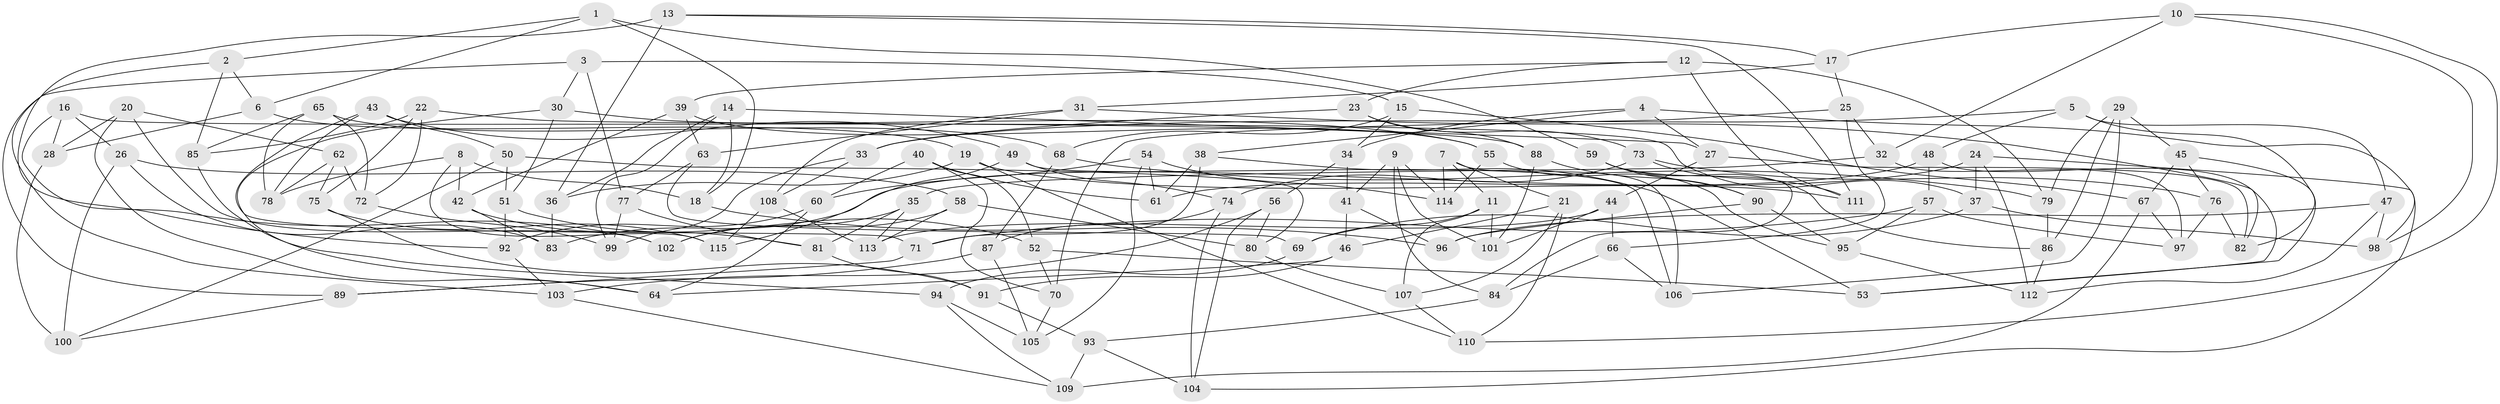 // coarse degree distribution, {6: 0.20588235294117646, 17: 0.029411764705882353, 10: 0.08823529411764706, 9: 0.11764705882352941, 5: 0.058823529411764705, 8: 0.029411764705882353, 12: 0.058823529411764705, 13: 0.029411764705882353, 4: 0.20588235294117646, 7: 0.08823529411764706, 16: 0.029411764705882353, 11: 0.029411764705882353, 2: 0.029411764705882353}
// Generated by graph-tools (version 1.1) at 2025/20/03/04/25 18:20:54]
// undirected, 115 vertices, 230 edges
graph export_dot {
graph [start="1"]
  node [color=gray90,style=filled];
  1;
  2;
  3;
  4;
  5;
  6;
  7;
  8;
  9;
  10;
  11;
  12;
  13;
  14;
  15;
  16;
  17;
  18;
  19;
  20;
  21;
  22;
  23;
  24;
  25;
  26;
  27;
  28;
  29;
  30;
  31;
  32;
  33;
  34;
  35;
  36;
  37;
  38;
  39;
  40;
  41;
  42;
  43;
  44;
  45;
  46;
  47;
  48;
  49;
  50;
  51;
  52;
  53;
  54;
  55;
  56;
  57;
  58;
  59;
  60;
  61;
  62;
  63;
  64;
  65;
  66;
  67;
  68;
  69;
  70;
  71;
  72;
  73;
  74;
  75;
  76;
  77;
  78;
  79;
  80;
  81;
  82;
  83;
  84;
  85;
  86;
  87;
  88;
  89;
  90;
  91;
  92;
  93;
  94;
  95;
  96;
  97;
  98;
  99;
  100;
  101;
  102;
  103;
  104;
  105;
  106;
  107;
  108;
  109;
  110;
  111;
  112;
  113;
  114;
  115;
  1 -- 59;
  1 -- 2;
  1 -- 18;
  1 -- 6;
  2 -- 103;
  2 -- 85;
  2 -- 6;
  3 -- 89;
  3 -- 77;
  3 -- 30;
  3 -- 15;
  4 -- 27;
  4 -- 38;
  4 -- 98;
  4 -- 34;
  5 -- 82;
  5 -- 47;
  5 -- 33;
  5 -- 48;
  6 -- 28;
  6 -- 19;
  7 -- 114;
  7 -- 106;
  7 -- 21;
  7 -- 11;
  8 -- 18;
  8 -- 115;
  8 -- 42;
  8 -- 78;
  9 -- 114;
  9 -- 84;
  9 -- 101;
  9 -- 41;
  10 -- 98;
  10 -- 110;
  10 -- 32;
  10 -- 17;
  11 -- 69;
  11 -- 101;
  11 -- 107;
  12 -- 39;
  12 -- 23;
  12 -- 79;
  12 -- 111;
  13 -- 17;
  13 -- 111;
  13 -- 92;
  13 -- 36;
  14 -- 99;
  14 -- 18;
  14 -- 27;
  14 -- 36;
  15 -- 34;
  15 -- 67;
  15 -- 68;
  16 -- 28;
  16 -- 37;
  16 -- 102;
  16 -- 26;
  17 -- 31;
  17 -- 25;
  18 -- 96;
  19 -- 36;
  19 -- 110;
  19 -- 111;
  20 -- 62;
  20 -- 28;
  20 -- 64;
  20 -- 102;
  21 -- 110;
  21 -- 46;
  21 -- 107;
  22 -- 85;
  22 -- 72;
  22 -- 88;
  22 -- 75;
  23 -- 73;
  23 -- 88;
  23 -- 33;
  24 -- 104;
  24 -- 112;
  24 -- 61;
  24 -- 37;
  25 -- 66;
  25 -- 70;
  25 -- 32;
  26 -- 83;
  26 -- 58;
  26 -- 100;
  27 -- 82;
  27 -- 44;
  28 -- 100;
  29 -- 79;
  29 -- 106;
  29 -- 45;
  29 -- 86;
  30 -- 64;
  30 -- 51;
  30 -- 55;
  31 -- 82;
  31 -- 63;
  31 -- 108;
  32 -- 97;
  32 -- 35;
  33 -- 99;
  33 -- 108;
  34 -- 41;
  34 -- 56;
  35 -- 81;
  35 -- 113;
  35 -- 102;
  36 -- 83;
  37 -- 98;
  37 -- 69;
  38 -- 61;
  38 -- 53;
  38 -- 71;
  39 -- 63;
  39 -- 55;
  39 -- 42;
  40 -- 52;
  40 -- 60;
  40 -- 70;
  40 -- 61;
  41 -- 96;
  41 -- 46;
  42 -- 81;
  42 -- 83;
  43 -- 71;
  43 -- 50;
  43 -- 78;
  43 -- 49;
  44 -- 101;
  44 -- 113;
  44 -- 66;
  45 -- 53;
  45 -- 67;
  45 -- 76;
  46 -- 64;
  46 -- 91;
  47 -- 112;
  47 -- 98;
  47 -- 96;
  48 -- 53;
  48 -- 57;
  48 -- 83;
  49 -- 115;
  49 -- 106;
  49 -- 74;
  50 -- 80;
  50 -- 51;
  50 -- 100;
  51 -- 52;
  51 -- 92;
  52 -- 53;
  52 -- 70;
  54 -- 60;
  54 -- 105;
  54 -- 61;
  54 -- 114;
  55 -- 114;
  55 -- 95;
  56 -- 80;
  56 -- 104;
  56 -- 103;
  57 -- 95;
  57 -- 71;
  57 -- 97;
  58 -- 102;
  58 -- 113;
  58 -- 80;
  59 -- 86;
  59 -- 84;
  59 -- 90;
  60 -- 64;
  60 -- 92;
  62 -- 72;
  62 -- 78;
  62 -- 75;
  63 -- 69;
  63 -- 77;
  65 -- 78;
  65 -- 68;
  65 -- 72;
  65 -- 85;
  66 -- 84;
  66 -- 106;
  67 -- 97;
  67 -- 109;
  68 -- 79;
  68 -- 87;
  69 -- 94;
  70 -- 105;
  71 -- 89;
  72 -- 99;
  73 -- 74;
  73 -- 111;
  73 -- 76;
  74 -- 87;
  74 -- 104;
  75 -- 91;
  75 -- 115;
  76 -- 97;
  76 -- 82;
  77 -- 99;
  77 -- 81;
  79 -- 86;
  80 -- 107;
  81 -- 91;
  84 -- 93;
  85 -- 94;
  86 -- 112;
  87 -- 89;
  87 -- 105;
  88 -- 90;
  88 -- 101;
  89 -- 100;
  90 -- 96;
  90 -- 95;
  91 -- 93;
  92 -- 103;
  93 -- 109;
  93 -- 104;
  94 -- 105;
  94 -- 109;
  95 -- 112;
  103 -- 109;
  107 -- 110;
  108 -- 115;
  108 -- 113;
}
